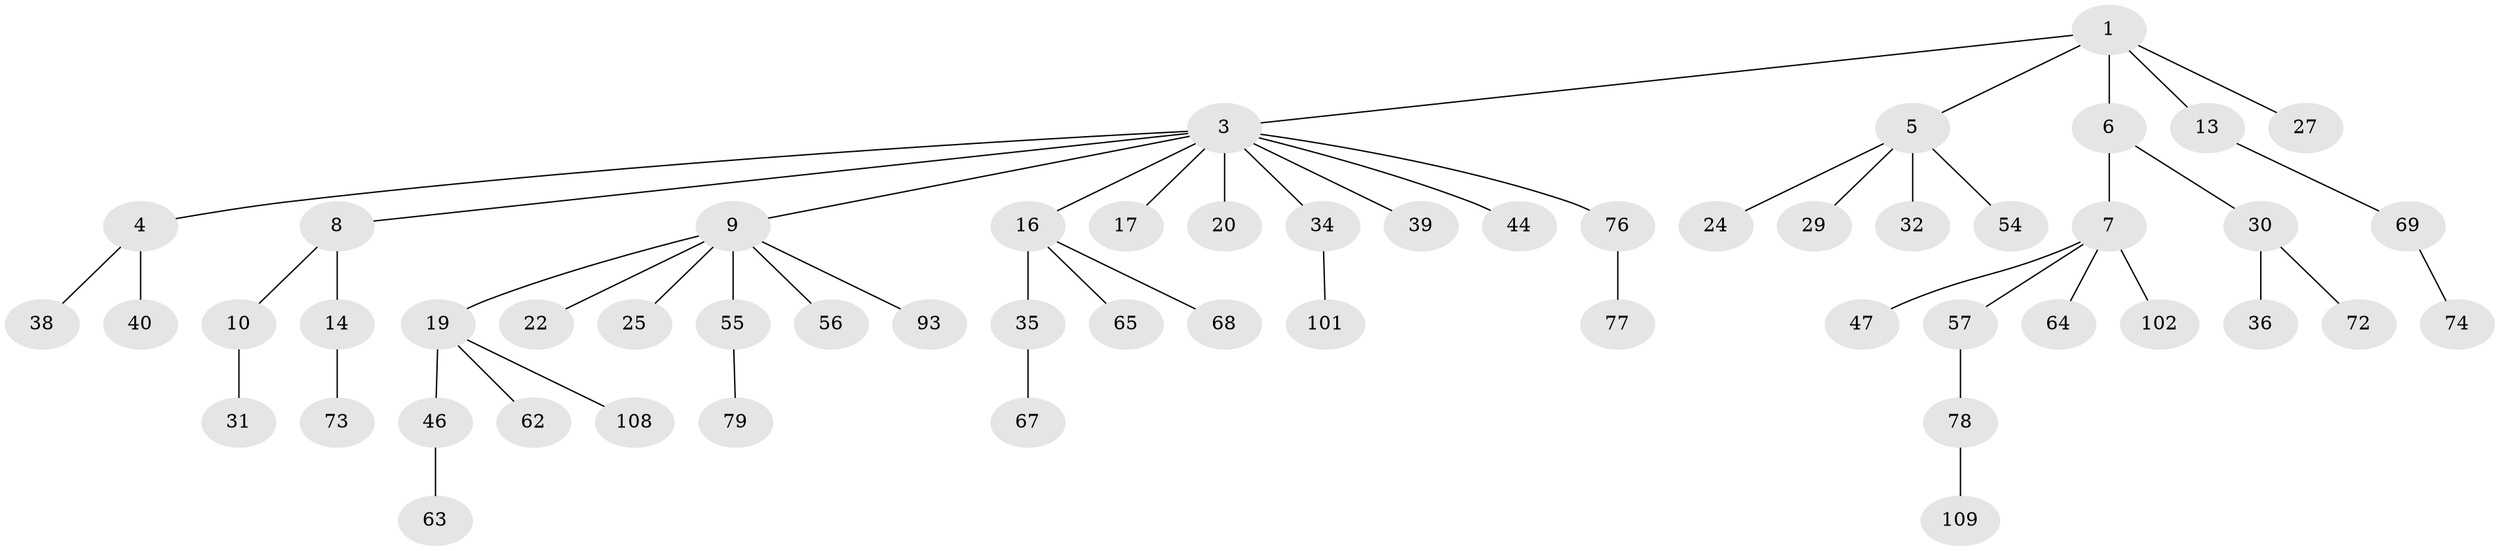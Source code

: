 // original degree distribution, {3: 0.15315315315315314, 5: 0.02702702702702703, 8: 0.009009009009009009, 4: 0.06306306306306306, 7: 0.009009009009009009, 2: 0.26126126126126126, 1: 0.4774774774774775}
// Generated by graph-tools (version 1.1) at 2025/54/03/05/25 16:54:47]
// undirected, 55 vertices, 54 edges
graph export_dot {
graph [start="1"]
  node [color=gray90,style=filled];
  1 [super="+2+21"];
  3 [super="+11"];
  4;
  5;
  6;
  7 [super="+18+26"];
  8;
  9 [super="+12+84+83+96"];
  10;
  13 [super="+86"];
  14 [super="+70"];
  16 [super="+23"];
  17;
  19 [super="+42+28"];
  20;
  22 [super="+59+87"];
  24 [super="+48"];
  25;
  27 [super="+99"];
  29 [super="+71"];
  30 [super="+50"];
  31;
  32 [super="+80"];
  34;
  35;
  36 [super="+85"];
  38 [super="+90+53"];
  39;
  40;
  44 [super="+45+60"];
  46 [super="+49"];
  47 [super="+51"];
  54;
  55;
  56 [super="+97+89"];
  57;
  62 [super="+94"];
  63;
  64;
  65;
  67;
  68;
  69;
  72 [super="+81"];
  73;
  74;
  76;
  77;
  78;
  79;
  93 [super="+105"];
  101;
  102 [super="+107"];
  108;
  109;
  1 -- 27;
  1 -- 3;
  1 -- 5;
  1 -- 6;
  1 -- 13;
  3 -- 4;
  3 -- 8;
  3 -- 9;
  3 -- 20;
  3 -- 39;
  3 -- 44;
  3 -- 16;
  3 -- 17;
  3 -- 34;
  3 -- 76;
  4 -- 38;
  4 -- 40;
  5 -- 24;
  5 -- 29;
  5 -- 32;
  5 -- 54;
  6 -- 7;
  6 -- 30;
  7 -- 64;
  7 -- 57;
  7 -- 47;
  7 -- 102;
  8 -- 10;
  8 -- 14;
  9 -- 19;
  9 -- 56;
  9 -- 22;
  9 -- 55;
  9 -- 93;
  9 -- 25;
  10 -- 31;
  13 -- 69;
  14 -- 73;
  16 -- 68;
  16 -- 65;
  16 -- 35;
  19 -- 62;
  19 -- 108;
  19 -- 46;
  30 -- 36;
  30 -- 72;
  34 -- 101;
  35 -- 67;
  46 -- 63;
  55 -- 79;
  57 -- 78;
  69 -- 74;
  76 -- 77;
  78 -- 109;
}
